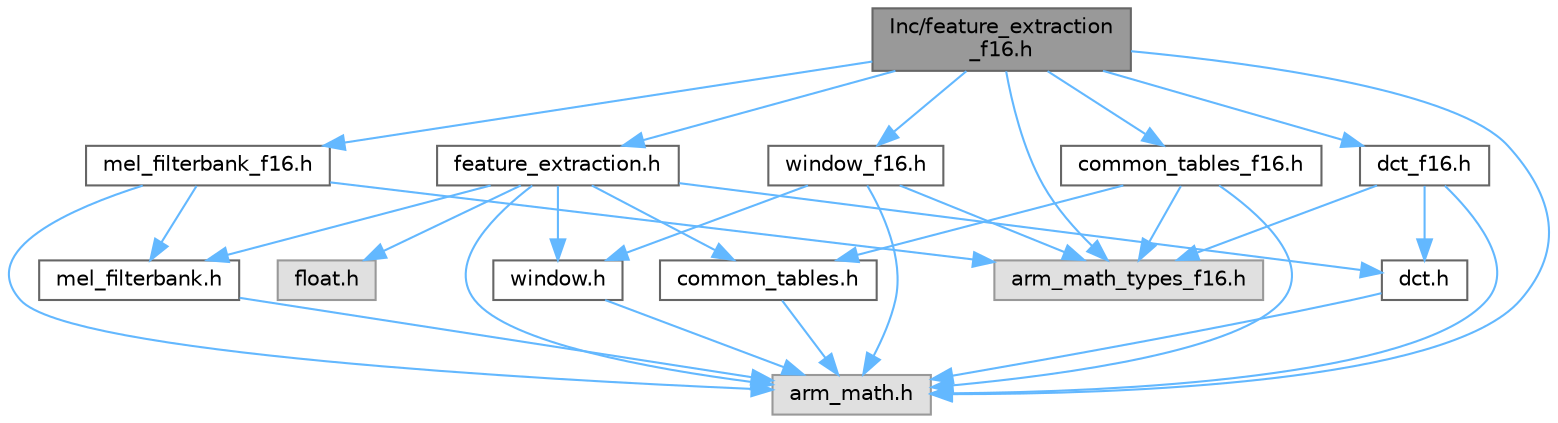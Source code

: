 digraph "Inc/feature_extraction_f16.h"
{
 // LATEX_PDF_SIZE
  bgcolor="transparent";
  edge [fontname=Helvetica,fontsize=10,labelfontname=Helvetica,labelfontsize=10];
  node [fontname=Helvetica,fontsize=10,shape=box,height=0.2,width=0.4];
  Node1 [id="Node000001",label="Inc/feature_extraction\l_f16.h",height=0.2,width=0.4,color="gray40", fillcolor="grey60", style="filled", fontcolor="black",tooltip="Header for feature_extraction_f16.c module."];
  Node1 -> Node2 [id="edge1_Node000001_Node000002",color="steelblue1",style="solid",tooltip=" "];
  Node2 [id="Node000002",label="arm_math.h",height=0.2,width=0.4,color="grey60", fillcolor="#E0E0E0", style="filled",tooltip=" "];
  Node1 -> Node3 [id="edge2_Node000001_Node000003",color="steelblue1",style="solid",tooltip=" "];
  Node3 [id="Node000003",label="arm_math_types_f16.h",height=0.2,width=0.4,color="grey60", fillcolor="#E0E0E0", style="filled",tooltip=" "];
  Node1 -> Node4 [id="edge3_Node000001_Node000004",color="steelblue1",style="solid",tooltip=" "];
  Node4 [id="Node000004",label="feature_extraction.h",height=0.2,width=0.4,color="grey40", fillcolor="white", style="filled",URL="$feature__extraction_8h.html",tooltip="Header for feature_extraction.c module."];
  Node4 -> Node2 [id="edge4_Node000004_Node000002",color="steelblue1",style="solid",tooltip=" "];
  Node4 -> Node5 [id="edge5_Node000004_Node000005",color="steelblue1",style="solid",tooltip=" "];
  Node5 [id="Node000005",label="common_tables.h",height=0.2,width=0.4,color="grey40", fillcolor="white", style="filled",URL="$common__tables_8h.html",tooltip="Header for common_tables.c module."];
  Node5 -> Node2 [id="edge6_Node000005_Node000002",color="steelblue1",style="solid",tooltip=" "];
  Node4 -> Node6 [id="edge7_Node000004_Node000006",color="steelblue1",style="solid",tooltip=" "];
  Node6 [id="Node000006",label="float.h",height=0.2,width=0.4,color="grey60", fillcolor="#E0E0E0", style="filled",tooltip=" "];
  Node4 -> Node7 [id="edge8_Node000004_Node000007",color="steelblue1",style="solid",tooltip=" "];
  Node7 [id="Node000007",label="dct.h",height=0.2,width=0.4,color="grey40", fillcolor="white", style="filled",URL="$dct_8h.html",tooltip="Header for dct.c module."];
  Node7 -> Node2 [id="edge9_Node000007_Node000002",color="steelblue1",style="solid",tooltip=" "];
  Node4 -> Node8 [id="edge10_Node000004_Node000008",color="steelblue1",style="solid",tooltip=" "];
  Node8 [id="Node000008",label="mel_filterbank.h",height=0.2,width=0.4,color="grey40", fillcolor="white", style="filled",URL="$mel__filterbank_8h.html",tooltip="Header for mel_filterbank.c module."];
  Node8 -> Node2 [id="edge11_Node000008_Node000002",color="steelblue1",style="solid",tooltip=" "];
  Node4 -> Node9 [id="edge12_Node000004_Node000009",color="steelblue1",style="solid",tooltip=" "];
  Node9 [id="Node000009",label="window.h",height=0.2,width=0.4,color="grey40", fillcolor="white", style="filled",URL="$window_8h.html",tooltip="Header for window.c module."];
  Node9 -> Node2 [id="edge13_Node000009_Node000002",color="steelblue1",style="solid",tooltip=" "];
  Node1 -> Node10 [id="edge14_Node000001_Node000010",color="steelblue1",style="solid",tooltip=" "];
  Node10 [id="Node000010",label="common_tables_f16.h",height=0.2,width=0.4,color="grey40", fillcolor="white", style="filled",URL="$common__tables__f16_8h.html",tooltip="Header for common_tables_f16.c module."];
  Node10 -> Node2 [id="edge15_Node000010_Node000002",color="steelblue1",style="solid",tooltip=" "];
  Node10 -> Node3 [id="edge16_Node000010_Node000003",color="steelblue1",style="solid",tooltip=" "];
  Node10 -> Node5 [id="edge17_Node000010_Node000005",color="steelblue1",style="solid",tooltip=" "];
  Node1 -> Node11 [id="edge18_Node000001_Node000011",color="steelblue1",style="solid",tooltip=" "];
  Node11 [id="Node000011",label="dct_f16.h",height=0.2,width=0.4,color="grey40", fillcolor="white", style="filled",URL="$dct__f16_8h.html",tooltip="Header for dct_f16.c module."];
  Node11 -> Node2 [id="edge19_Node000011_Node000002",color="steelblue1",style="solid",tooltip=" "];
  Node11 -> Node3 [id="edge20_Node000011_Node000003",color="steelblue1",style="solid",tooltip=" "];
  Node11 -> Node7 [id="edge21_Node000011_Node000007",color="steelblue1",style="solid",tooltip=" "];
  Node1 -> Node12 [id="edge22_Node000001_Node000012",color="steelblue1",style="solid",tooltip=" "];
  Node12 [id="Node000012",label="mel_filterbank_f16.h",height=0.2,width=0.4,color="grey40", fillcolor="white", style="filled",URL="$mel__filterbank__f16_8h.html",tooltip="Header for mel_filterbank_f16.c module."];
  Node12 -> Node2 [id="edge23_Node000012_Node000002",color="steelblue1",style="solid",tooltip=" "];
  Node12 -> Node3 [id="edge24_Node000012_Node000003",color="steelblue1",style="solid",tooltip=" "];
  Node12 -> Node8 [id="edge25_Node000012_Node000008",color="steelblue1",style="solid",tooltip=" "];
  Node1 -> Node13 [id="edge26_Node000001_Node000013",color="steelblue1",style="solid",tooltip=" "];
  Node13 [id="Node000013",label="window_f16.h",height=0.2,width=0.4,color="grey40", fillcolor="white", style="filled",URL="$window__f16_8h.html",tooltip="Header for window_f16.c module."];
  Node13 -> Node2 [id="edge27_Node000013_Node000002",color="steelblue1",style="solid",tooltip=" "];
  Node13 -> Node3 [id="edge28_Node000013_Node000003",color="steelblue1",style="solid",tooltip=" "];
  Node13 -> Node9 [id="edge29_Node000013_Node000009",color="steelblue1",style="solid",tooltip=" "];
}
